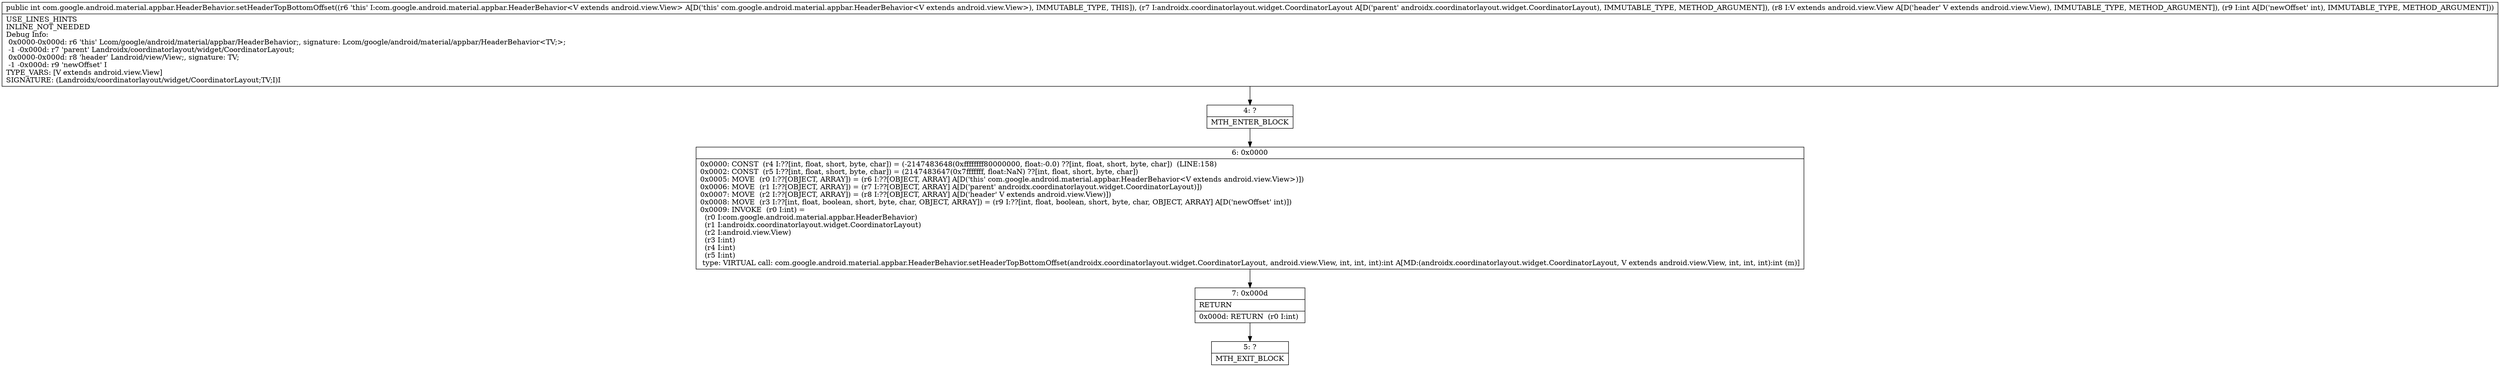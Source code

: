digraph "CFG forcom.google.android.material.appbar.HeaderBehavior.setHeaderTopBottomOffset(Landroidx\/coordinatorlayout\/widget\/CoordinatorLayout;Landroid\/view\/View;I)I" {
Node_4 [shape=record,label="{4\:\ ?|MTH_ENTER_BLOCK\l}"];
Node_6 [shape=record,label="{6\:\ 0x0000|0x0000: CONST  (r4 I:??[int, float, short, byte, char]) = (\-2147483648(0xffffffff80000000, float:\-0.0) ??[int, float, short, byte, char])  (LINE:158)\l0x0002: CONST  (r5 I:??[int, float, short, byte, char]) = (2147483647(0x7fffffff, float:NaN) ??[int, float, short, byte, char]) \l0x0005: MOVE  (r0 I:??[OBJECT, ARRAY]) = (r6 I:??[OBJECT, ARRAY] A[D('this' com.google.android.material.appbar.HeaderBehavior\<V extends android.view.View\>)]) \l0x0006: MOVE  (r1 I:??[OBJECT, ARRAY]) = (r7 I:??[OBJECT, ARRAY] A[D('parent' androidx.coordinatorlayout.widget.CoordinatorLayout)]) \l0x0007: MOVE  (r2 I:??[OBJECT, ARRAY]) = (r8 I:??[OBJECT, ARRAY] A[D('header' V extends android.view.View)]) \l0x0008: MOVE  (r3 I:??[int, float, boolean, short, byte, char, OBJECT, ARRAY]) = (r9 I:??[int, float, boolean, short, byte, char, OBJECT, ARRAY] A[D('newOffset' int)]) \l0x0009: INVOKE  (r0 I:int) = \l  (r0 I:com.google.android.material.appbar.HeaderBehavior)\l  (r1 I:androidx.coordinatorlayout.widget.CoordinatorLayout)\l  (r2 I:android.view.View)\l  (r3 I:int)\l  (r4 I:int)\l  (r5 I:int)\l type: VIRTUAL call: com.google.android.material.appbar.HeaderBehavior.setHeaderTopBottomOffset(androidx.coordinatorlayout.widget.CoordinatorLayout, android.view.View, int, int, int):int A[MD:(androidx.coordinatorlayout.widget.CoordinatorLayout, V extends android.view.View, int, int, int):int (m)]\l}"];
Node_7 [shape=record,label="{7\:\ 0x000d|RETURN\l|0x000d: RETURN  (r0 I:int) \l}"];
Node_5 [shape=record,label="{5\:\ ?|MTH_EXIT_BLOCK\l}"];
MethodNode[shape=record,label="{public int com.google.android.material.appbar.HeaderBehavior.setHeaderTopBottomOffset((r6 'this' I:com.google.android.material.appbar.HeaderBehavior\<V extends android.view.View\> A[D('this' com.google.android.material.appbar.HeaderBehavior\<V extends android.view.View\>), IMMUTABLE_TYPE, THIS]), (r7 I:androidx.coordinatorlayout.widget.CoordinatorLayout A[D('parent' androidx.coordinatorlayout.widget.CoordinatorLayout), IMMUTABLE_TYPE, METHOD_ARGUMENT]), (r8 I:V extends android.view.View A[D('header' V extends android.view.View), IMMUTABLE_TYPE, METHOD_ARGUMENT]), (r9 I:int A[D('newOffset' int), IMMUTABLE_TYPE, METHOD_ARGUMENT]))  | USE_LINES_HINTS\lINLINE_NOT_NEEDED\lDebug Info:\l  0x0000\-0x000d: r6 'this' Lcom\/google\/android\/material\/appbar\/HeaderBehavior;, signature: Lcom\/google\/android\/material\/appbar\/HeaderBehavior\<TV;\>;\l  \-1 \-0x000d: r7 'parent' Landroidx\/coordinatorlayout\/widget\/CoordinatorLayout;\l  0x0000\-0x000d: r8 'header' Landroid\/view\/View;, signature: TV;\l  \-1 \-0x000d: r9 'newOffset' I\lTYPE_VARS: [V extends android.view.View]\lSIGNATURE: (Landroidx\/coordinatorlayout\/widget\/CoordinatorLayout;TV;I)I\l}"];
MethodNode -> Node_4;Node_4 -> Node_6;
Node_6 -> Node_7;
Node_7 -> Node_5;
}

